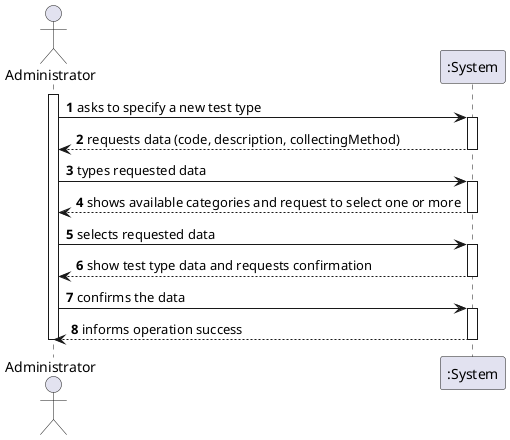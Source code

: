 @startuml
autonumber
actor Administrator as A

activate A
A -> ":System" : asks to specify a new test type
activate ":System"
":System" --> A : requests data (code, description, collectingMethod)
deactivate ":System"
A -> ":System" : types requested data
activate ":System"
":System" --> A : shows available categories and request to select one or more
deactivate ":System"
A -> ":System" : selects requested data
activate ":System"
":System" --> A : show test type data and requests confirmation
deactivate ":System"
A -> ":System" : confirms the data
activate ":System"
":System" --> A : informs operation success
deactivate ":System"

deactivate A

@enduml